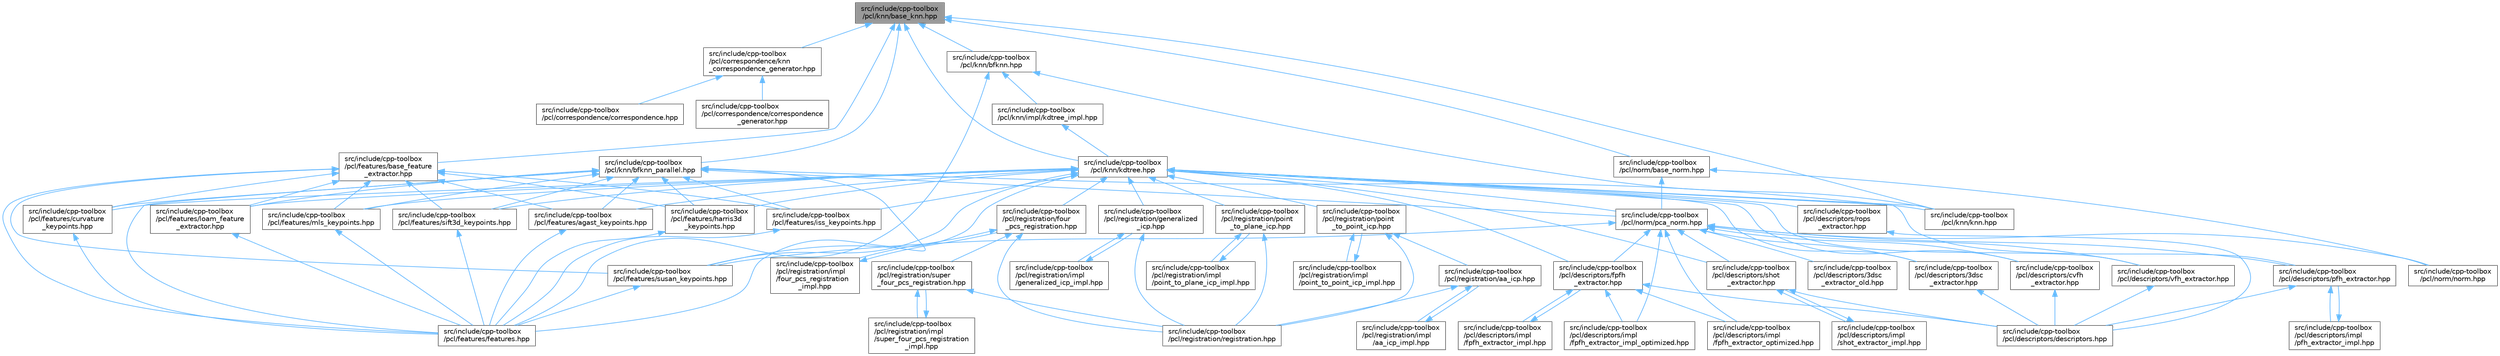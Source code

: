 digraph "src/include/cpp-toolbox/pcl/knn/base_knn.hpp"
{
 // LATEX_PDF_SIZE
  bgcolor="transparent";
  edge [fontname=Helvetica,fontsize=10,labelfontname=Helvetica,labelfontsize=10];
  node [fontname=Helvetica,fontsize=10,shape=box,height=0.2,width=0.4];
  Node1 [id="Node000001",label="src/include/cpp-toolbox\l/pcl/knn/base_knn.hpp",height=0.2,width=0.4,color="gray40", fillcolor="grey60", style="filled", fontcolor="black",tooltip=" "];
  Node1 -> Node2 [id="edge1_Node000001_Node000002",dir="back",color="steelblue1",style="solid",tooltip=" "];
  Node2 [id="Node000002",label="src/include/cpp-toolbox\l/pcl/correspondence/knn\l_correspondence_generator.hpp",height=0.2,width=0.4,color="grey40", fillcolor="white", style="filled",URL="$knn__correspondence__generator_8hpp.html",tooltip=" "];
  Node2 -> Node3 [id="edge2_Node000002_Node000003",dir="back",color="steelblue1",style="solid",tooltip=" "];
  Node3 [id="Node000003",label="src/include/cpp-toolbox\l/pcl/correspondence/correspondence.hpp",height=0.2,width=0.4,color="grey40", fillcolor="white", style="filled",URL="$correspondence_8hpp.html",tooltip="对应点生成算法统一导出文件 / Unified export file for correspondence generation algorithms"];
  Node2 -> Node4 [id="edge3_Node000002_Node000004",dir="back",color="steelblue1",style="solid",tooltip=" "];
  Node4 [id="Node000004",label="src/include/cpp-toolbox\l/pcl/correspondence/correspondence\l_generator.hpp",height=0.2,width=0.4,color="grey40", fillcolor="white", style="filled",URL="$correspondence__generator_8hpp.html",tooltip="向后兼容的别名文件 / Backward compatibility alias file"];
  Node1 -> Node5 [id="edge4_Node000001_Node000005",dir="back",color="steelblue1",style="solid",tooltip=" "];
  Node5 [id="Node000005",label="src/include/cpp-toolbox\l/pcl/features/base_feature\l_extractor.hpp",height=0.2,width=0.4,color="grey40", fillcolor="white", style="filled",URL="$base__feature__extractor_8hpp.html",tooltip=" "];
  Node5 -> Node6 [id="edge5_Node000005_Node000006",dir="back",color="steelblue1",style="solid",tooltip=" "];
  Node6 [id="Node000006",label="src/include/cpp-toolbox\l/pcl/features/agast_keypoints.hpp",height=0.2,width=0.4,color="grey40", fillcolor="white", style="filled",URL="$agast__keypoints_8hpp.html",tooltip=" "];
  Node6 -> Node7 [id="edge6_Node000006_Node000007",dir="back",color="steelblue1",style="solid",tooltip=" "];
  Node7 [id="Node000007",label="src/include/cpp-toolbox\l/pcl/features/features.hpp",height=0.2,width=0.4,color="grey40", fillcolor="white", style="filled",URL="$features_8hpp.html",tooltip="PCL特征提取器集合头文件 / PCL feature extractors collection header file."];
  Node5 -> Node8 [id="edge7_Node000005_Node000008",dir="back",color="steelblue1",style="solid",tooltip=" "];
  Node8 [id="Node000008",label="src/include/cpp-toolbox\l/pcl/features/curvature\l_keypoints.hpp",height=0.2,width=0.4,color="grey40", fillcolor="white", style="filled",URL="$curvature__keypoints_8hpp.html",tooltip=" "];
  Node8 -> Node7 [id="edge8_Node000008_Node000007",dir="back",color="steelblue1",style="solid",tooltip=" "];
  Node5 -> Node7 [id="edge9_Node000005_Node000007",dir="back",color="steelblue1",style="solid",tooltip=" "];
  Node5 -> Node9 [id="edge10_Node000005_Node000009",dir="back",color="steelblue1",style="solid",tooltip=" "];
  Node9 [id="Node000009",label="src/include/cpp-toolbox\l/pcl/features/harris3d\l_keypoints.hpp",height=0.2,width=0.4,color="grey40", fillcolor="white", style="filled",URL="$harris3d__keypoints_8hpp.html",tooltip=" "];
  Node9 -> Node7 [id="edge11_Node000009_Node000007",dir="back",color="steelblue1",style="solid",tooltip=" "];
  Node5 -> Node10 [id="edge12_Node000005_Node000010",dir="back",color="steelblue1",style="solid",tooltip=" "];
  Node10 [id="Node000010",label="src/include/cpp-toolbox\l/pcl/features/iss_keypoints.hpp",height=0.2,width=0.4,color="grey40", fillcolor="white", style="filled",URL="$iss__keypoints_8hpp.html",tooltip=" "];
  Node10 -> Node7 [id="edge13_Node000010_Node000007",dir="back",color="steelblue1",style="solid",tooltip=" "];
  Node5 -> Node11 [id="edge14_Node000005_Node000011",dir="back",color="steelblue1",style="solid",tooltip=" "];
  Node11 [id="Node000011",label="src/include/cpp-toolbox\l/pcl/features/loam_feature\l_extractor.hpp",height=0.2,width=0.4,color="grey40", fillcolor="white", style="filled",URL="$loam__feature__extractor_8hpp.html",tooltip=" "];
  Node11 -> Node7 [id="edge15_Node000011_Node000007",dir="back",color="steelblue1",style="solid",tooltip=" "];
  Node5 -> Node12 [id="edge16_Node000005_Node000012",dir="back",color="steelblue1",style="solid",tooltip=" "];
  Node12 [id="Node000012",label="src/include/cpp-toolbox\l/pcl/features/mls_keypoints.hpp",height=0.2,width=0.4,color="grey40", fillcolor="white", style="filled",URL="$mls__keypoints_8hpp.html",tooltip=" "];
  Node12 -> Node7 [id="edge17_Node000012_Node000007",dir="back",color="steelblue1",style="solid",tooltip=" "];
  Node5 -> Node13 [id="edge18_Node000005_Node000013",dir="back",color="steelblue1",style="solid",tooltip=" "];
  Node13 [id="Node000013",label="src/include/cpp-toolbox\l/pcl/features/sift3d_keypoints.hpp",height=0.2,width=0.4,color="grey40", fillcolor="white", style="filled",URL="$sift3d__keypoints_8hpp.html",tooltip=" "];
  Node13 -> Node7 [id="edge19_Node000013_Node000007",dir="back",color="steelblue1",style="solid",tooltip=" "];
  Node5 -> Node14 [id="edge20_Node000005_Node000014",dir="back",color="steelblue1",style="solid",tooltip=" "];
  Node14 [id="Node000014",label="src/include/cpp-toolbox\l/pcl/features/susan_keypoints.hpp",height=0.2,width=0.4,color="grey40", fillcolor="white", style="filled",URL="$susan__keypoints_8hpp.html",tooltip=" "];
  Node14 -> Node7 [id="edge21_Node000014_Node000007",dir="back",color="steelblue1",style="solid",tooltip=" "];
  Node1 -> Node15 [id="edge22_Node000001_Node000015",dir="back",color="steelblue1",style="solid",tooltip=" "];
  Node15 [id="Node000015",label="src/include/cpp-toolbox\l/pcl/knn/bfknn.hpp",height=0.2,width=0.4,color="grey40", fillcolor="white", style="filled",URL="$bfknn_8hpp.html",tooltip=" "];
  Node15 -> Node7 [id="edge23_Node000015_Node000007",dir="back",color="steelblue1",style="solid",tooltip=" "];
  Node15 -> Node16 [id="edge24_Node000015_Node000016",dir="back",color="steelblue1",style="solid",tooltip=" "];
  Node16 [id="Node000016",label="src/include/cpp-toolbox\l/pcl/knn/impl/kdtree_impl.hpp",height=0.2,width=0.4,color="grey40", fillcolor="white", style="filled",URL="$kdtree__impl_8hpp.html",tooltip=" "];
  Node16 -> Node17 [id="edge25_Node000016_Node000017",dir="back",color="steelblue1",style="solid",tooltip=" "];
  Node17 [id="Node000017",label="src/include/cpp-toolbox\l/pcl/knn/kdtree.hpp",height=0.2,width=0.4,color="grey40", fillcolor="white", style="filled",URL="$kdtree_8hpp.html",tooltip=" "];
  Node17 -> Node18 [id="edge26_Node000017_Node000018",dir="back",color="steelblue1",style="solid",tooltip=" "];
  Node18 [id="Node000018",label="src/include/cpp-toolbox\l/pcl/descriptors/3dsc\l_extractor.hpp",height=0.2,width=0.4,color="grey40", fillcolor="white", style="filled",URL="$3dsc__extractor_8hpp.html",tooltip=" "];
  Node18 -> Node19 [id="edge27_Node000018_Node000019",dir="back",color="steelblue1",style="solid",tooltip=" "];
  Node19 [id="Node000019",label="src/include/cpp-toolbox\l/pcl/descriptors/descriptors.hpp",height=0.2,width=0.4,color="grey40", fillcolor="white", style="filled",URL="$descriptors_8hpp.html",tooltip="描述子提取算法统一导出文件 / Unified export file for descriptor extraction algorithms"];
  Node17 -> Node20 [id="edge28_Node000017_Node000020",dir="back",color="steelblue1",style="solid",tooltip=" "];
  Node20 [id="Node000020",label="src/include/cpp-toolbox\l/pcl/descriptors/cvfh\l_extractor.hpp",height=0.2,width=0.4,color="grey40", fillcolor="white", style="filled",URL="$cvfh__extractor_8hpp.html",tooltip=" "];
  Node20 -> Node19 [id="edge29_Node000020_Node000019",dir="back",color="steelblue1",style="solid",tooltip=" "];
  Node17 -> Node21 [id="edge30_Node000017_Node000021",dir="back",color="steelblue1",style="solid",tooltip=" "];
  Node21 [id="Node000021",label="src/include/cpp-toolbox\l/pcl/descriptors/fpfh\l_extractor.hpp",height=0.2,width=0.4,color="grey40", fillcolor="white", style="filled",URL="$fpfh__extractor_8hpp.html",tooltip=" "];
  Node21 -> Node19 [id="edge31_Node000021_Node000019",dir="back",color="steelblue1",style="solid",tooltip=" "];
  Node21 -> Node22 [id="edge32_Node000021_Node000022",dir="back",color="steelblue1",style="solid",tooltip=" "];
  Node22 [id="Node000022",label="src/include/cpp-toolbox\l/pcl/descriptors/impl\l/fpfh_extractor_impl.hpp",height=0.2,width=0.4,color="grey40", fillcolor="white", style="filled",URL="$fpfh__extractor__impl_8hpp.html",tooltip=" "];
  Node22 -> Node21 [id="edge33_Node000022_Node000021",dir="back",color="steelblue1",style="solid",tooltip=" "];
  Node21 -> Node23 [id="edge34_Node000021_Node000023",dir="back",color="steelblue1",style="solid",tooltip=" "];
  Node23 [id="Node000023",label="src/include/cpp-toolbox\l/pcl/descriptors/impl\l/fpfh_extractor_impl_optimized.hpp",height=0.2,width=0.4,color="grey40", fillcolor="white", style="filled",URL="$fpfh__extractor__impl__optimized_8hpp.html",tooltip=" "];
  Node21 -> Node24 [id="edge35_Node000021_Node000024",dir="back",color="steelblue1",style="solid",tooltip=" "];
  Node24 [id="Node000024",label="src/include/cpp-toolbox\l/pcl/descriptors/impl\l/fpfh_extractor_optimized.hpp",height=0.2,width=0.4,color="grey40", fillcolor="white", style="filled",URL="$fpfh__extractor__optimized_8hpp.html",tooltip=" "];
  Node17 -> Node25 [id="edge36_Node000017_Node000025",dir="back",color="steelblue1",style="solid",tooltip=" "];
  Node25 [id="Node000025",label="src/include/cpp-toolbox\l/pcl/descriptors/pfh_extractor.hpp",height=0.2,width=0.4,color="grey40", fillcolor="white", style="filled",URL="$pfh__extractor_8hpp.html",tooltip=" "];
  Node25 -> Node19 [id="edge37_Node000025_Node000019",dir="back",color="steelblue1",style="solid",tooltip=" "];
  Node25 -> Node26 [id="edge38_Node000025_Node000026",dir="back",color="steelblue1",style="solid",tooltip=" "];
  Node26 [id="Node000026",label="src/include/cpp-toolbox\l/pcl/descriptors/impl\l/pfh_extractor_impl.hpp",height=0.2,width=0.4,color="grey40", fillcolor="white", style="filled",URL="$pfh__extractor__impl_8hpp.html",tooltip=" "];
  Node26 -> Node25 [id="edge39_Node000026_Node000025",dir="back",color="steelblue1",style="solid",tooltip=" "];
  Node17 -> Node27 [id="edge40_Node000017_Node000027",dir="back",color="steelblue1",style="solid",tooltip=" "];
  Node27 [id="Node000027",label="src/include/cpp-toolbox\l/pcl/descriptors/rops\l_extractor.hpp",height=0.2,width=0.4,color="grey40", fillcolor="white", style="filled",URL="$rops__extractor_8hpp.html",tooltip=" "];
  Node27 -> Node19 [id="edge41_Node000027_Node000019",dir="back",color="steelblue1",style="solid",tooltip=" "];
  Node17 -> Node28 [id="edge42_Node000017_Node000028",dir="back",color="steelblue1",style="solid",tooltip=" "];
  Node28 [id="Node000028",label="src/include/cpp-toolbox\l/pcl/descriptors/shot\l_extractor.hpp",height=0.2,width=0.4,color="grey40", fillcolor="white", style="filled",URL="$shot__extractor_8hpp.html",tooltip=" "];
  Node28 -> Node19 [id="edge43_Node000028_Node000019",dir="back",color="steelblue1",style="solid",tooltip=" "];
  Node28 -> Node29 [id="edge44_Node000028_Node000029",dir="back",color="steelblue1",style="solid",tooltip=" "];
  Node29 [id="Node000029",label="src/include/cpp-toolbox\l/pcl/descriptors/impl\l/shot_extractor_impl.hpp",height=0.2,width=0.4,color="grey40", fillcolor="white", style="filled",URL="$shot__extractor__impl_8hpp.html",tooltip=" "];
  Node29 -> Node28 [id="edge45_Node000029_Node000028",dir="back",color="steelblue1",style="solid",tooltip=" "];
  Node17 -> Node30 [id="edge46_Node000017_Node000030",dir="back",color="steelblue1",style="solid",tooltip=" "];
  Node30 [id="Node000030",label="src/include/cpp-toolbox\l/pcl/descriptors/vfh_extractor.hpp",height=0.2,width=0.4,color="grey40", fillcolor="white", style="filled",URL="$vfh__extractor_8hpp.html",tooltip=" "];
  Node30 -> Node19 [id="edge47_Node000030_Node000019",dir="back",color="steelblue1",style="solid",tooltip=" "];
  Node17 -> Node6 [id="edge48_Node000017_Node000006",dir="back",color="steelblue1",style="solid",tooltip=" "];
  Node17 -> Node8 [id="edge49_Node000017_Node000008",dir="back",color="steelblue1",style="solid",tooltip=" "];
  Node17 -> Node7 [id="edge50_Node000017_Node000007",dir="back",color="steelblue1",style="solid",tooltip=" "];
  Node17 -> Node9 [id="edge51_Node000017_Node000009",dir="back",color="steelblue1",style="solid",tooltip=" "];
  Node17 -> Node10 [id="edge52_Node000017_Node000010",dir="back",color="steelblue1",style="solid",tooltip=" "];
  Node17 -> Node11 [id="edge53_Node000017_Node000011",dir="back",color="steelblue1",style="solid",tooltip=" "];
  Node17 -> Node12 [id="edge54_Node000017_Node000012",dir="back",color="steelblue1",style="solid",tooltip=" "];
  Node17 -> Node13 [id="edge55_Node000017_Node000013",dir="back",color="steelblue1",style="solid",tooltip=" "];
  Node17 -> Node14 [id="edge56_Node000017_Node000014",dir="back",color="steelblue1",style="solid",tooltip=" "];
  Node17 -> Node31 [id="edge57_Node000017_Node000031",dir="back",color="steelblue1",style="solid",tooltip=" "];
  Node31 [id="Node000031",label="src/include/cpp-toolbox\l/pcl/knn/knn.hpp",height=0.2,width=0.4,color="grey40", fillcolor="white", style="filled",URL="$knn_8hpp.html",tooltip="KNN算法统一导出文件 / Unified export file for KNN algorithms."];
  Node17 -> Node32 [id="edge58_Node000017_Node000032",dir="back",color="steelblue1",style="solid",tooltip=" "];
  Node32 [id="Node000032",label="src/include/cpp-toolbox\l/pcl/norm/pca_norm.hpp",height=0.2,width=0.4,color="grey40", fillcolor="white", style="filled",URL="$pca__norm_8hpp.html",tooltip=" "];
  Node32 -> Node18 [id="edge59_Node000032_Node000018",dir="back",color="steelblue1",style="solid",tooltip=" "];
  Node32 -> Node33 [id="edge60_Node000032_Node000033",dir="back",color="steelblue1",style="solid",tooltip=" "];
  Node33 [id="Node000033",label="src/include/cpp-toolbox\l/pcl/descriptors/3dsc\l_extractor_old.hpp",height=0.2,width=0.4,color="grey40", fillcolor="white", style="filled",URL="$3dsc__extractor__old_8hpp.html",tooltip=" "];
  Node32 -> Node20 [id="edge61_Node000032_Node000020",dir="back",color="steelblue1",style="solid",tooltip=" "];
  Node32 -> Node21 [id="edge62_Node000032_Node000021",dir="back",color="steelblue1",style="solid",tooltip=" "];
  Node32 -> Node23 [id="edge63_Node000032_Node000023",dir="back",color="steelblue1",style="solid",tooltip=" "];
  Node32 -> Node24 [id="edge64_Node000032_Node000024",dir="back",color="steelblue1",style="solid",tooltip=" "];
  Node32 -> Node25 [id="edge65_Node000032_Node000025",dir="back",color="steelblue1",style="solid",tooltip=" "];
  Node32 -> Node28 [id="edge66_Node000032_Node000028",dir="back",color="steelblue1",style="solid",tooltip=" "];
  Node32 -> Node30 [id="edge67_Node000032_Node000030",dir="back",color="steelblue1",style="solid",tooltip=" "];
  Node32 -> Node14 [id="edge68_Node000032_Node000014",dir="back",color="steelblue1",style="solid",tooltip=" "];
  Node32 -> Node34 [id="edge69_Node000032_Node000034",dir="back",color="steelblue1",style="solid",tooltip=" "];
  Node34 [id="Node000034",label="src/include/cpp-toolbox\l/pcl/norm/norm.hpp",height=0.2,width=0.4,color="grey40", fillcolor="white", style="filled",URL="$norm_8hpp.html",tooltip="法向量提取算法统一导出文件 / Unified export file for normal extraction algorithms"];
  Node17 -> Node35 [id="edge70_Node000017_Node000035",dir="back",color="steelblue1",style="solid",tooltip=" "];
  Node35 [id="Node000035",label="src/include/cpp-toolbox\l/pcl/registration/four\l_pcs_registration.hpp",height=0.2,width=0.4,color="grey40", fillcolor="white", style="filled",URL="$four__pcs__registration_8hpp.html",tooltip=" "];
  Node35 -> Node36 [id="edge71_Node000035_Node000036",dir="back",color="steelblue1",style="solid",tooltip=" "];
  Node36 [id="Node000036",label="src/include/cpp-toolbox\l/pcl/registration/impl\l/four_pcs_registration\l_impl.hpp",height=0.2,width=0.4,color="grey40", fillcolor="white", style="filled",URL="$four__pcs__registration__impl_8hpp.html",tooltip=" "];
  Node36 -> Node35 [id="edge72_Node000036_Node000035",dir="back",color="steelblue1",style="solid",tooltip=" "];
  Node35 -> Node37 [id="edge73_Node000035_Node000037",dir="back",color="steelblue1",style="solid",tooltip=" "];
  Node37 [id="Node000037",label="src/include/cpp-toolbox\l/pcl/registration/registration.hpp",height=0.2,width=0.4,color="grey40", fillcolor="white", style="filled",URL="$registration_8hpp.html",tooltip="点云配准算法统一导出文件 / Unified export file for point cloud registration algorithms"];
  Node35 -> Node38 [id="edge74_Node000035_Node000038",dir="back",color="steelblue1",style="solid",tooltip=" "];
  Node38 [id="Node000038",label="src/include/cpp-toolbox\l/pcl/registration/super\l_four_pcs_registration.hpp",height=0.2,width=0.4,color="grey40", fillcolor="white", style="filled",URL="$super__four__pcs__registration_8hpp.html",tooltip=" "];
  Node38 -> Node39 [id="edge75_Node000038_Node000039",dir="back",color="steelblue1",style="solid",tooltip=" "];
  Node39 [id="Node000039",label="src/include/cpp-toolbox\l/pcl/registration/impl\l/super_four_pcs_registration\l_impl.hpp",height=0.2,width=0.4,color="grey40", fillcolor="white", style="filled",URL="$super__four__pcs__registration__impl_8hpp.html",tooltip=" "];
  Node39 -> Node38 [id="edge76_Node000039_Node000038",dir="back",color="steelblue1",style="solid",tooltip=" "];
  Node38 -> Node37 [id="edge77_Node000038_Node000037",dir="back",color="steelblue1",style="solid",tooltip=" "];
  Node17 -> Node40 [id="edge78_Node000017_Node000040",dir="back",color="steelblue1",style="solid",tooltip=" "];
  Node40 [id="Node000040",label="src/include/cpp-toolbox\l/pcl/registration/generalized\l_icp.hpp",height=0.2,width=0.4,color="grey40", fillcolor="white", style="filled",URL="$generalized__icp_8hpp.html",tooltip=" "];
  Node40 -> Node41 [id="edge79_Node000040_Node000041",dir="back",color="steelblue1",style="solid",tooltip=" "];
  Node41 [id="Node000041",label="src/include/cpp-toolbox\l/pcl/registration/impl\l/generalized_icp_impl.hpp",height=0.2,width=0.4,color="grey40", fillcolor="white", style="filled",URL="$generalized__icp__impl_8hpp.html",tooltip=" "];
  Node41 -> Node40 [id="edge80_Node000041_Node000040",dir="back",color="steelblue1",style="solid",tooltip=" "];
  Node40 -> Node37 [id="edge81_Node000040_Node000037",dir="back",color="steelblue1",style="solid",tooltip=" "];
  Node17 -> Node42 [id="edge82_Node000017_Node000042",dir="back",color="steelblue1",style="solid",tooltip=" "];
  Node42 [id="Node000042",label="src/include/cpp-toolbox\l/pcl/registration/point\l_to_plane_icp.hpp",height=0.2,width=0.4,color="grey40", fillcolor="white", style="filled",URL="$point__to__plane__icp_8hpp.html",tooltip=" "];
  Node42 -> Node43 [id="edge83_Node000042_Node000043",dir="back",color="steelblue1",style="solid",tooltip=" "];
  Node43 [id="Node000043",label="src/include/cpp-toolbox\l/pcl/registration/impl\l/point_to_plane_icp_impl.hpp",height=0.2,width=0.4,color="grey40", fillcolor="white", style="filled",URL="$point__to__plane__icp__impl_8hpp.html",tooltip=" "];
  Node43 -> Node42 [id="edge84_Node000043_Node000042",dir="back",color="steelblue1",style="solid",tooltip=" "];
  Node42 -> Node37 [id="edge85_Node000042_Node000037",dir="back",color="steelblue1",style="solid",tooltip=" "];
  Node17 -> Node44 [id="edge86_Node000017_Node000044",dir="back",color="steelblue1",style="solid",tooltip=" "];
  Node44 [id="Node000044",label="src/include/cpp-toolbox\l/pcl/registration/point\l_to_point_icp.hpp",height=0.2,width=0.4,color="grey40", fillcolor="white", style="filled",URL="$point__to__point__icp_8hpp.html",tooltip=" "];
  Node44 -> Node45 [id="edge87_Node000044_Node000045",dir="back",color="steelblue1",style="solid",tooltip=" "];
  Node45 [id="Node000045",label="src/include/cpp-toolbox\l/pcl/registration/aa_icp.hpp",height=0.2,width=0.4,color="grey40", fillcolor="white", style="filled",URL="$aa__icp_8hpp.html",tooltip=" "];
  Node45 -> Node46 [id="edge88_Node000045_Node000046",dir="back",color="steelblue1",style="solid",tooltip=" "];
  Node46 [id="Node000046",label="src/include/cpp-toolbox\l/pcl/registration/impl\l/aa_icp_impl.hpp",height=0.2,width=0.4,color="grey40", fillcolor="white", style="filled",URL="$aa__icp__impl_8hpp.html",tooltip=" "];
  Node46 -> Node45 [id="edge89_Node000046_Node000045",dir="back",color="steelblue1",style="solid",tooltip=" "];
  Node45 -> Node37 [id="edge90_Node000045_Node000037",dir="back",color="steelblue1",style="solid",tooltip=" "];
  Node44 -> Node47 [id="edge91_Node000044_Node000047",dir="back",color="steelblue1",style="solid",tooltip=" "];
  Node47 [id="Node000047",label="src/include/cpp-toolbox\l/pcl/registration/impl\l/point_to_point_icp_impl.hpp",height=0.2,width=0.4,color="grey40", fillcolor="white", style="filled",URL="$point__to__point__icp__impl_8hpp.html",tooltip=" "];
  Node47 -> Node44 [id="edge92_Node000047_Node000044",dir="back",color="steelblue1",style="solid",tooltip=" "];
  Node44 -> Node37 [id="edge93_Node000044_Node000037",dir="back",color="steelblue1",style="solid",tooltip=" "];
  Node15 -> Node31 [id="edge94_Node000015_Node000031",dir="back",color="steelblue1",style="solid",tooltip=" "];
  Node1 -> Node48 [id="edge95_Node000001_Node000048",dir="back",color="steelblue1",style="solid",tooltip=" "];
  Node48 [id="Node000048",label="src/include/cpp-toolbox\l/pcl/knn/bfknn_parallel.hpp",height=0.2,width=0.4,color="grey40", fillcolor="white", style="filled",URL="$bfknn__parallel_8hpp.html",tooltip=" "];
  Node48 -> Node6 [id="edge96_Node000048_Node000006",dir="back",color="steelblue1",style="solid",tooltip=" "];
  Node48 -> Node8 [id="edge97_Node000048_Node000008",dir="back",color="steelblue1",style="solid",tooltip=" "];
  Node48 -> Node7 [id="edge98_Node000048_Node000007",dir="back",color="steelblue1",style="solid",tooltip=" "];
  Node48 -> Node9 [id="edge99_Node000048_Node000009",dir="back",color="steelblue1",style="solid",tooltip=" "];
  Node48 -> Node10 [id="edge100_Node000048_Node000010",dir="back",color="steelblue1",style="solid",tooltip=" "];
  Node48 -> Node11 [id="edge101_Node000048_Node000011",dir="back",color="steelblue1",style="solid",tooltip=" "];
  Node48 -> Node12 [id="edge102_Node000048_Node000012",dir="back",color="steelblue1",style="solid",tooltip=" "];
  Node48 -> Node13 [id="edge103_Node000048_Node000013",dir="back",color="steelblue1",style="solid",tooltip=" "];
  Node48 -> Node14 [id="edge104_Node000048_Node000014",dir="back",color="steelblue1",style="solid",tooltip=" "];
  Node48 -> Node31 [id="edge105_Node000048_Node000031",dir="back",color="steelblue1",style="solid",tooltip=" "];
  Node48 -> Node32 [id="edge106_Node000048_Node000032",dir="back",color="steelblue1",style="solid",tooltip=" "];
  Node1 -> Node17 [id="edge107_Node000001_Node000017",dir="back",color="steelblue1",style="solid",tooltip=" "];
  Node1 -> Node31 [id="edge108_Node000001_Node000031",dir="back",color="steelblue1",style="solid",tooltip=" "];
  Node1 -> Node49 [id="edge109_Node000001_Node000049",dir="back",color="steelblue1",style="solid",tooltip=" "];
  Node49 [id="Node000049",label="src/include/cpp-toolbox\l/pcl/norm/base_norm.hpp",height=0.2,width=0.4,color="grey40", fillcolor="white", style="filled",URL="$base__norm_8hpp.html",tooltip=" "];
  Node49 -> Node34 [id="edge110_Node000049_Node000034",dir="back",color="steelblue1",style="solid",tooltip=" "];
  Node49 -> Node32 [id="edge111_Node000049_Node000032",dir="back",color="steelblue1",style="solid",tooltip=" "];
}
